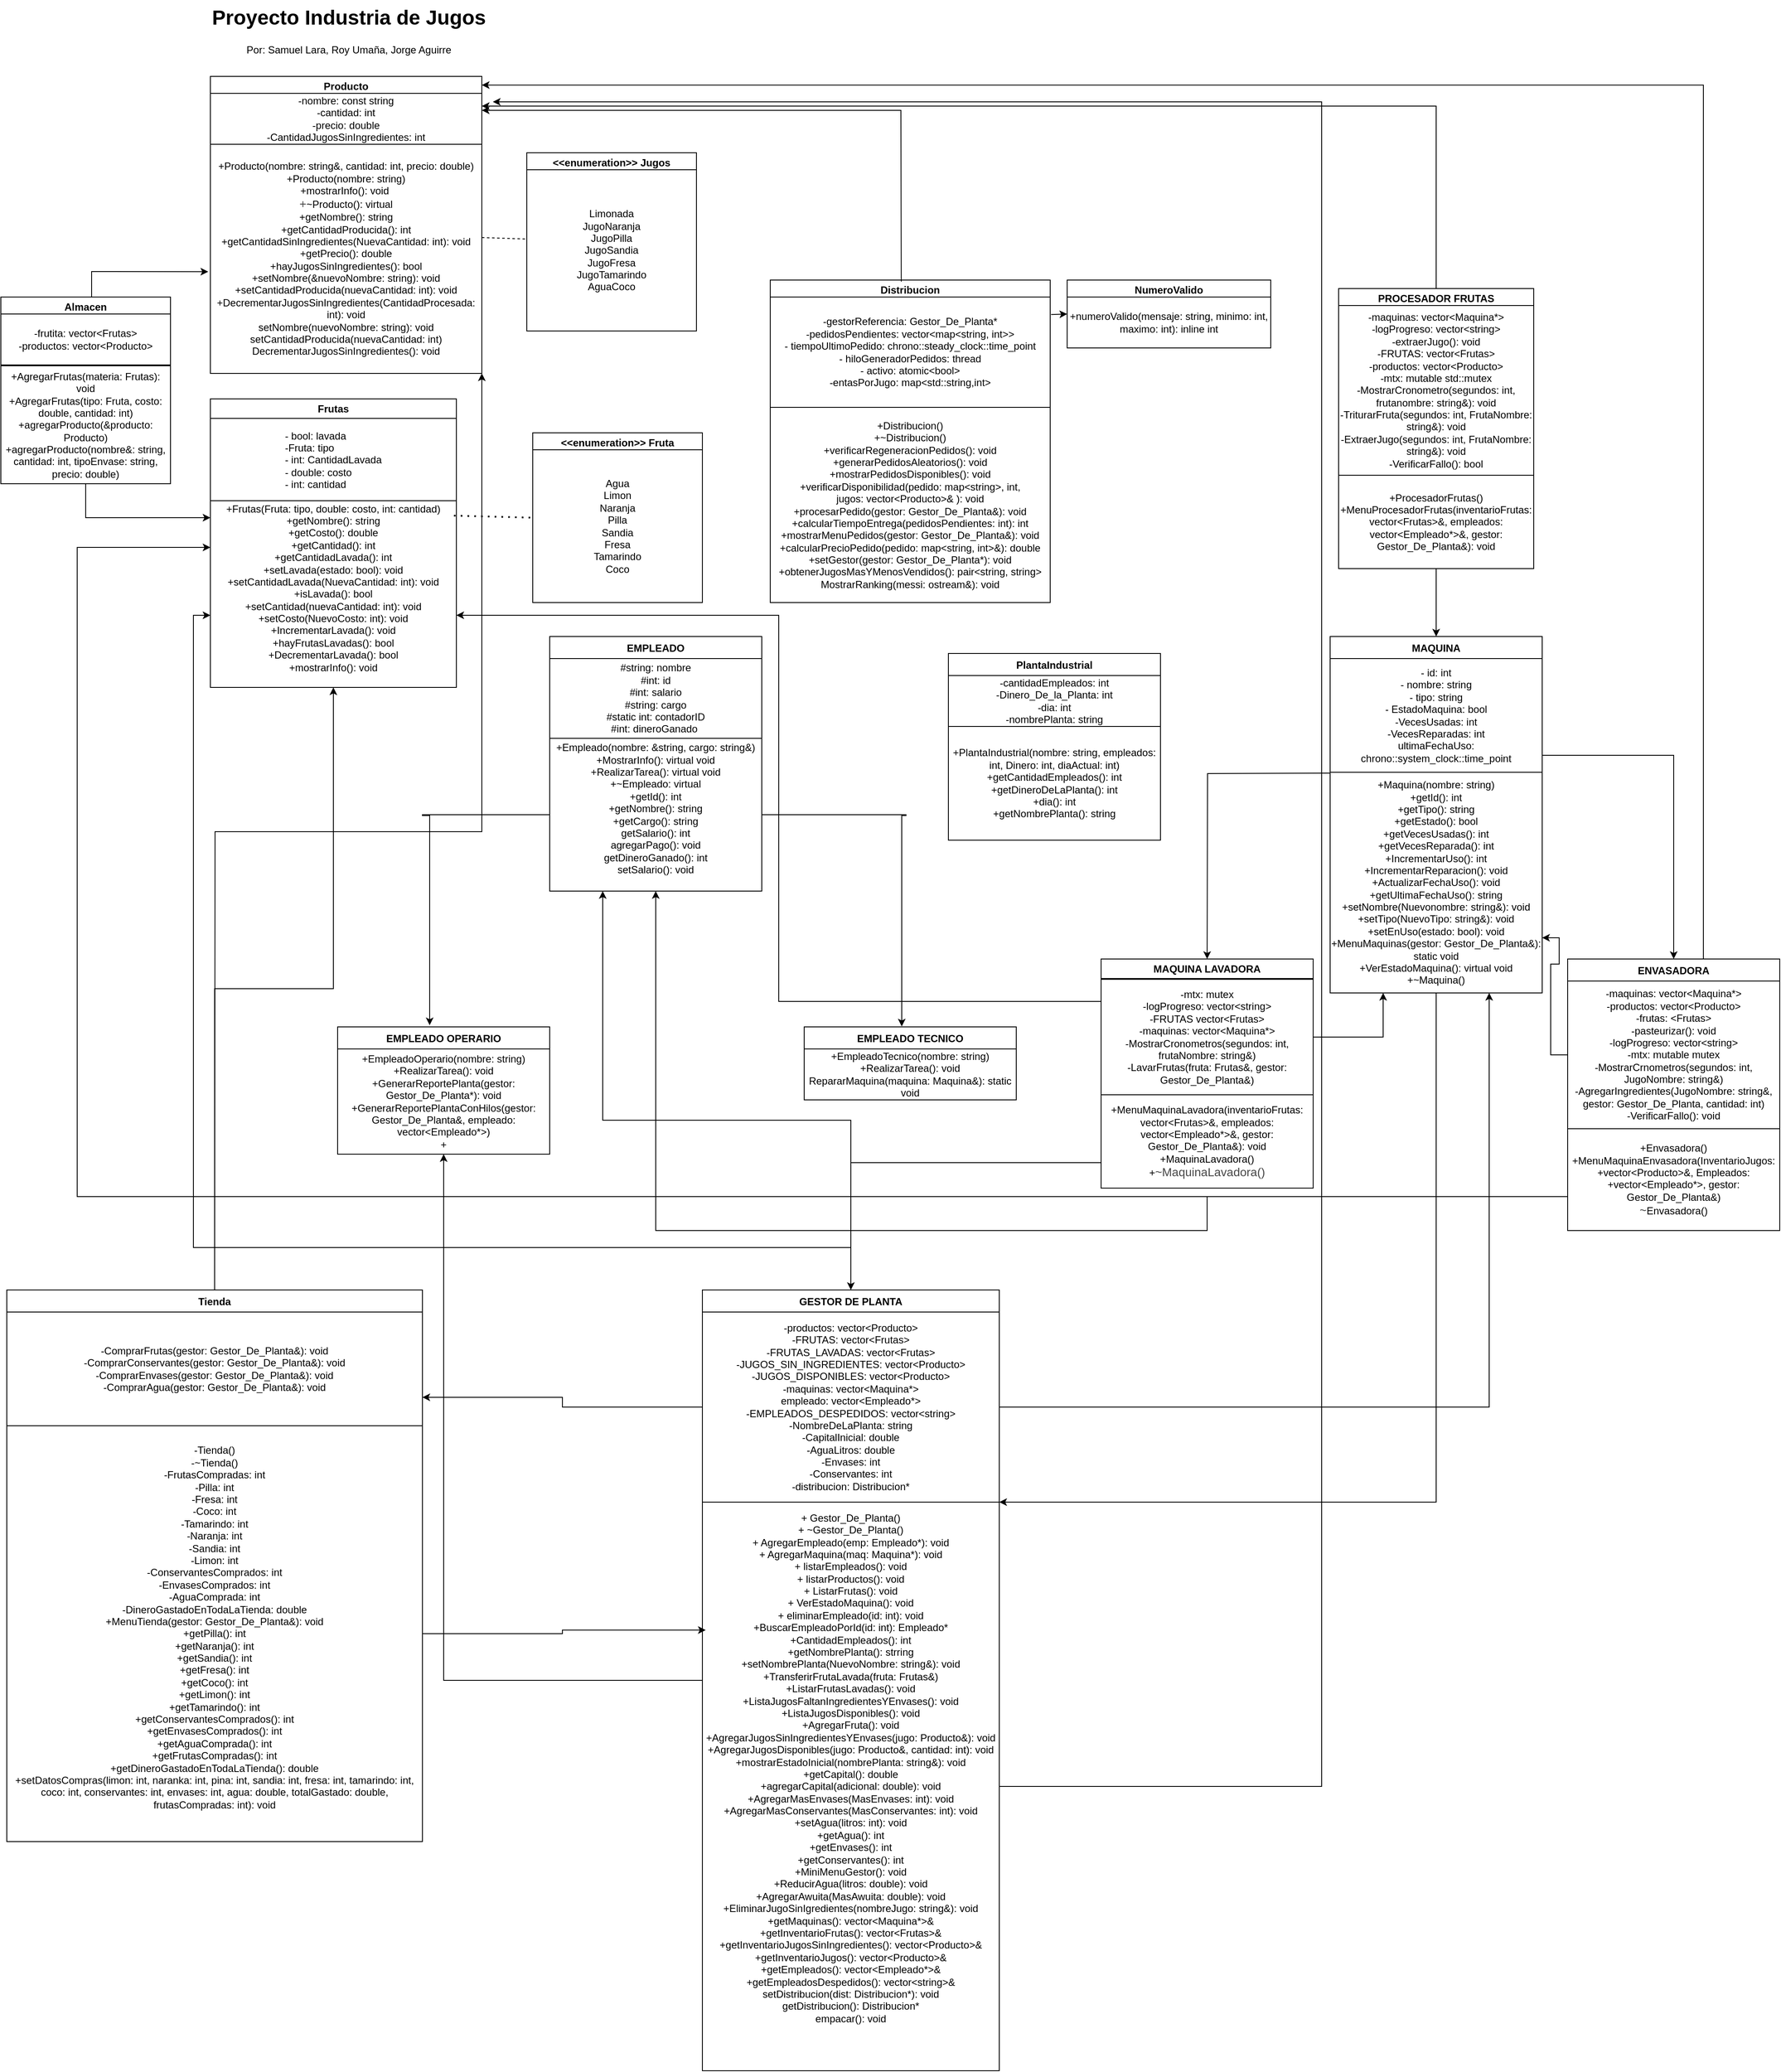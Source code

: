 <mxfile version="26.1.1">
  <diagram id="C5RBs43oDa-KdzZeNtuy" name="Page-1">
    <mxGraphModel dx="2611" dy="2178" grid="1" gridSize="10" guides="1" tooltips="1" connect="1" arrows="1" fold="1" page="1" pageScale="1" pageWidth="827" pageHeight="1169" math="0" shadow="0">
      <root>
        <object label="" Diagrama_UML="nose&#xa;" id="WIyWlLk6GJQsqaUBKTNV-0">
          <mxCell />
        </object>
        <mxCell id="WIyWlLk6GJQsqaUBKTNV-1" parent="WIyWlLk6GJQsqaUBKTNV-0" />
        <mxCell id="LpfqZwLASio-igukIIAp-24" value="EMPLEADO" style="swimlane;fontStyle=1;align=center;verticalAlign=top;childLayout=stackLayout;horizontal=1;startSize=26;horizontalStack=0;resizeParent=1;resizeParentMax=0;resizeLast=0;collapsible=1;marginBottom=0;whiteSpace=wrap;html=1;" parent="WIyWlLk6GJQsqaUBKTNV-1" vertex="1">
          <mxGeometry x="-180" y="-380" width="250" height="300" as="geometry" />
        </mxCell>
        <mxCell id="AoBQxaXGipLf1GcUCErP-21" value="#string: nombre&lt;div&gt;#int: id&lt;/div&gt;&lt;div&gt;#int: salario&lt;/div&gt;&lt;div&gt;#string: cargo&lt;/div&gt;&lt;div&gt;#static int: contadorID&lt;/div&gt;&lt;div&gt;#int: dineroGanado&amp;nbsp;&lt;/div&gt;" style="rounded=0;whiteSpace=wrap;html=1;" parent="LpfqZwLASio-igukIIAp-24" vertex="1">
          <mxGeometry y="26" width="250" height="94" as="geometry" />
        </mxCell>
        <mxCell id="AoBQxaXGipLf1GcUCErP-20" value="+Empleado(nombre: &amp;amp;string, cargo: string&amp;amp;)&lt;div&gt;+MostrarInfo(): virtual void&lt;/div&gt;&lt;div&gt;+RealizarTarea(): virtual void&lt;/div&gt;&lt;div&gt;&lt;span style=&quot;font-family: Arial, sans-serif; text-align: start; background-color: rgb(255, 255, 255);&quot;&gt;+~Empleado: virtual&lt;/span&gt;&lt;/div&gt;&lt;div&gt;&lt;span style=&quot;font-family: Arial, sans-serif; background-color: rgb(255, 255, 255);&quot;&gt;+getId(): int&lt;/span&gt;&lt;/div&gt;&lt;div style=&quot;&quot;&gt;&lt;font face=&quot;Arial, sans-serif&quot;&gt;&lt;span style=&quot;background-color: rgb(255, 255, 255);&quot;&gt;+getNombre(): string&lt;/span&gt;&lt;/font&gt;&lt;/div&gt;&lt;div style=&quot;&quot;&gt;&lt;font face=&quot;Arial, sans-serif&quot;&gt;&lt;span style=&quot;background-color: rgb(255, 255, 255);&quot;&gt;+getCargo(): string&lt;/span&gt;&lt;/font&gt;&lt;/div&gt;&lt;div style=&quot;&quot;&gt;&lt;font face=&quot;Arial, sans-serif&quot;&gt;&lt;span style=&quot;background-color: rgb(255, 255, 255);&quot;&gt;getSalario(): int&lt;/span&gt;&lt;/font&gt;&lt;/div&gt;&lt;div style=&quot;&quot;&gt;&lt;font face=&quot;Arial, sans-serif&quot;&gt;&lt;span style=&quot;background-color: rgb(255, 255, 255);&quot;&gt;agregarPago(): void&lt;/span&gt;&lt;/font&gt;&lt;/div&gt;&lt;div style=&quot;&quot;&gt;&lt;font face=&quot;Arial, sans-serif&quot;&gt;&lt;span style=&quot;background-color: rgb(255, 255, 255);&quot;&gt;getDineroGanado(): int&lt;/span&gt;&lt;/font&gt;&lt;/div&gt;&lt;div style=&quot;&quot;&gt;&lt;font face=&quot;Arial, sans-serif&quot;&gt;&lt;span style=&quot;background-color: rgb(255, 255, 255);&quot;&gt;setSalario(): void&lt;/span&gt;&lt;/font&gt;&lt;/div&gt;&lt;div&gt;&lt;br&gt;&lt;/div&gt;" style="rounded=0;whiteSpace=wrap;html=1;" parent="LpfqZwLASio-igukIIAp-24" vertex="1">
          <mxGeometry y="120" width="250" height="180" as="geometry" />
        </mxCell>
        <mxCell id="ujmZfA8NsvMSjso0Tzv3-35" style="edgeStyle=orthogonalEdgeStyle;rounded=0;orthogonalLoop=1;jettySize=auto;html=1;entryX=1;entryY=0;entryDx=0;entryDy=0;" edge="1" parent="WIyWlLk6GJQsqaUBKTNV-1" source="LpfqZwLASio-igukIIAp-32" target="AoBQxaXGipLf1GcUCErP-33">
          <mxGeometry relative="1" as="geometry">
            <Array as="points">
              <mxPoint x="865" y="640" />
            </Array>
          </mxGeometry>
        </mxCell>
        <mxCell id="LpfqZwLASio-igukIIAp-32" value="MAQUINA" style="swimlane;fontStyle=1;align=center;verticalAlign=top;childLayout=stackLayout;horizontal=1;startSize=26;horizontalStack=0;resizeParent=1;resizeParentMax=0;resizeLast=0;collapsible=1;marginBottom=0;whiteSpace=wrap;html=1;" parent="WIyWlLk6GJQsqaUBKTNV-1" vertex="1">
          <mxGeometry x="740" y="-380" width="250" height="420" as="geometry" />
        </mxCell>
        <mxCell id="ujmZfA8NsvMSjso0Tzv3-10" value="- id: int&lt;div&gt;- nombre: string&lt;/div&gt;&lt;div&gt;- tipo: string&lt;/div&gt;&lt;div&gt;- EstadoMaquina: bool&lt;/div&gt;&lt;div&gt;-VecesUsadas: int&lt;/div&gt;&lt;div&gt;-VecesReparadas: int&lt;/div&gt;&lt;div&gt;ultimaFechaUso: chrono::system_clock::time_point&lt;/div&gt;" style="whiteSpace=wrap;html=1;" vertex="1" parent="LpfqZwLASio-igukIIAp-32">
          <mxGeometry y="26" width="250" height="134" as="geometry" />
        </mxCell>
        <mxCell id="ujmZfA8NsvMSjso0Tzv3-11" value="+Maquina(nombre: string)&lt;div&gt;+getId(): int&lt;/div&gt;&lt;div&gt;+getTipo(): string&lt;/div&gt;&lt;div&gt;+getEstado(): bool&lt;/div&gt;&lt;div&gt;+getVecesUsadas(): int&lt;/div&gt;&lt;div&gt;+getVecesReparada(): int&lt;/div&gt;&lt;div&gt;+IncrementarUso(): int&lt;/div&gt;&lt;div&gt;+IncrementarReparacion(): void&lt;/div&gt;&lt;div&gt;+ActualizarFechaUso(): void&lt;/div&gt;&lt;div&gt;+getUltimaFechaUso(): string&lt;/div&gt;&lt;div&gt;+setNombre(Nuevonombre: string&amp;amp;): void&lt;/div&gt;&lt;div&gt;+setTipo(NuevoTipo: string&amp;amp;): void&lt;/div&gt;&lt;div&gt;+setEnUso(estado: bool): void&lt;/div&gt;&lt;div&gt;+MenuMaquinas(gestor: Gestor_De_Planta&amp;amp;): static void&lt;/div&gt;&lt;div&gt;+VerEstadoMaquina(): virtual void&lt;/div&gt;&lt;div&gt;&lt;font style=&quot;color: rgb(0, 0, 0);&quot;&gt;+&lt;span style=&quot;background-color: rgb(255, 255, 255); font-family: Arial, sans-serif; text-align: start;&quot;&gt;~Maquina()&lt;/span&gt;&lt;/font&gt;&lt;/div&gt;" style="whiteSpace=wrap;html=1;" vertex="1" parent="LpfqZwLASio-igukIIAp-32">
          <mxGeometry y="160" width="250" height="260" as="geometry" />
        </mxCell>
        <mxCell id="ujmZfA8NsvMSjso0Tzv3-47" style="edgeStyle=orthogonalEdgeStyle;rounded=0;orthogonalLoop=1;jettySize=auto;html=1;entryX=0.5;entryY=1;entryDx=0;entryDy=0;" edge="1" parent="WIyWlLk6GJQsqaUBKTNV-1" source="LpfqZwLASio-igukIIAp-53" target="0BWSEZfdRC3tNGKyQA-m-0">
          <mxGeometry relative="1" as="geometry" />
        </mxCell>
        <mxCell id="LpfqZwLASio-igukIIAp-53" value="GESTOR DE PLANTA" style="swimlane;fontStyle=1;align=center;verticalAlign=top;childLayout=stackLayout;horizontal=1;startSize=26;horizontalStack=0;resizeParent=1;resizeParentMax=0;resizeLast=0;collapsible=1;marginBottom=0;whiteSpace=wrap;html=1;" parent="WIyWlLk6GJQsqaUBKTNV-1" vertex="1">
          <mxGeometry y="390" width="350" height="920" as="geometry" />
        </mxCell>
        <mxCell id="AoBQxaXGipLf1GcUCErP-31" value="-productos: vector&amp;lt;Producto&amp;gt;&lt;div&gt;-FRUTAS: vector&amp;lt;Frutas&amp;gt;&lt;/div&gt;&lt;div&gt;-FRUTAS_LAVADAS: vector&amp;lt;Frutas&amp;gt;&lt;/div&gt;&lt;div&gt;-JUGOS_SIN_INGREDIENTES: vector&amp;lt;Producto&amp;gt;&lt;/div&gt;&lt;div&gt;-JUGOS_DISPONIBLES: vector&amp;lt;Producto&amp;gt;&lt;/div&gt;&lt;div&gt;-maquinas: vector&amp;lt;Maquina*&amp;gt;&lt;/div&gt;&lt;div&gt;empleado: vector&amp;lt;Empleado*&amp;gt;&lt;/div&gt;&lt;div&gt;-EMPLEADOS_DESPEDIDOS: vector&amp;lt;string&amp;gt;&lt;/div&gt;&lt;div&gt;-NombreDeLaPlanta: string&lt;/div&gt;&lt;div&gt;-CapitalInicial: double&lt;/div&gt;&lt;div&gt;-AguaLitros: double&lt;/div&gt;&lt;div&gt;-Envases: int&lt;/div&gt;&lt;div&gt;-Conservantes: int&lt;/div&gt;&lt;div&gt;-distribucion: Distribucion*&lt;/div&gt;" style="rounded=0;whiteSpace=wrap;html=1;" parent="LpfqZwLASio-igukIIAp-53" vertex="1">
          <mxGeometry y="26" width="350" height="224" as="geometry" />
        </mxCell>
        <mxCell id="AoBQxaXGipLf1GcUCErP-33" value="+ Gestor_De_Planta()&lt;div&gt;&lt;span style=&quot;font-family: Arial, sans-serif; background-color: rgb(255, 255, 255);&quot;&gt;+ ~Gestor_De_Planta()&lt;/span&gt;&lt;/div&gt;&lt;div style=&quot;&quot;&gt;&lt;font face=&quot;Arial, sans-serif&quot;&gt;&lt;span style=&quot;background-color: rgb(255, 255, 255);&quot;&gt;+ AgregarEmpleado(emp: Empleado*): void&lt;/span&gt;&lt;/font&gt;&lt;/div&gt;&lt;div style=&quot;&quot;&gt;&lt;font face=&quot;Arial, sans-serif&quot;&gt;&lt;span style=&quot;background-color: rgb(255, 255, 255);&quot;&gt;+ AgregarMaquina(maq: Maquina*): void&lt;/span&gt;&lt;/font&gt;&lt;/div&gt;&lt;div style=&quot;&quot;&gt;&lt;font face=&quot;Arial, sans-serif&quot;&gt;&lt;span style=&quot;background-color: rgb(255, 255, 255);&quot;&gt;+ listarEmpleados(): void&lt;/span&gt;&lt;/font&gt;&lt;/div&gt;&lt;div style=&quot;&quot;&gt;&lt;font face=&quot;Arial, sans-serif&quot;&gt;&lt;span style=&quot;background-color: rgb(255, 255, 255);&quot;&gt;+ listarProductos(): void&lt;/span&gt;&lt;/font&gt;&lt;/div&gt;&lt;div style=&quot;&quot;&gt;&lt;font face=&quot;Arial, sans-serif&quot;&gt;&lt;span style=&quot;background-color: rgb(255, 255, 255);&quot;&gt;+ ListarFrutas(): void&lt;/span&gt;&lt;/font&gt;&lt;/div&gt;&lt;div style=&quot;&quot;&gt;&lt;font face=&quot;Arial, sans-serif&quot;&gt;&lt;span style=&quot;background-color: rgb(255, 255, 255);&quot;&gt;+ VerEstadoMaquina(): void&lt;/span&gt;&lt;/font&gt;&lt;/div&gt;&lt;div style=&quot;&quot;&gt;&lt;font face=&quot;Arial, sans-serif&quot;&gt;&lt;span style=&quot;background-color: rgb(255, 255, 255);&quot;&gt;+ eliminarEmpleado(id: int): void&lt;/span&gt;&lt;/font&gt;&lt;/div&gt;&lt;div style=&quot;&quot;&gt;&lt;font face=&quot;Arial, sans-serif&quot;&gt;&lt;span style=&quot;background-color: rgb(255, 255, 255);&quot;&gt;+BuscarEmpleadoPorId(id: int): Empleado*&lt;/span&gt;&lt;/font&gt;&lt;/div&gt;&lt;div style=&quot;&quot;&gt;&lt;font face=&quot;Arial, sans-serif&quot;&gt;&lt;span style=&quot;background-color: rgb(255, 255, 255);&quot;&gt;+CantidadEmpleados(): int&lt;/span&gt;&lt;/font&gt;&lt;/div&gt;&lt;div style=&quot;&quot;&gt;&lt;font face=&quot;Arial, sans-serif&quot;&gt;&lt;span style=&quot;background-color: rgb(255, 255, 255);&quot;&gt;+getNombrePlanta(): strring&lt;/span&gt;&lt;/font&gt;&lt;/div&gt;&lt;div style=&quot;&quot;&gt;&lt;font face=&quot;Arial, sans-serif&quot;&gt;&lt;span style=&quot;background-color: rgb(255, 255, 255);&quot;&gt;+setNombrePlanta(NuevoNombre: string&amp;amp;): void&lt;/span&gt;&lt;/font&gt;&lt;/div&gt;&lt;div style=&quot;&quot;&gt;&lt;font face=&quot;Arial, sans-serif&quot;&gt;&lt;span style=&quot;background-color: rgb(255, 255, 255);&quot;&gt;+TransferirFrutaLavada(fruta: Frutas&amp;amp;)&lt;/span&gt;&lt;/font&gt;&lt;/div&gt;&lt;div style=&quot;&quot;&gt;&lt;font face=&quot;Arial, sans-serif&quot;&gt;&lt;span style=&quot;background-color: rgb(255, 255, 255);&quot;&gt;+ListarFrutasLavadas(): void&lt;/span&gt;&lt;/font&gt;&lt;/div&gt;&lt;div style=&quot;&quot;&gt;&lt;font face=&quot;Arial, sans-serif&quot;&gt;&lt;span style=&quot;background-color: rgb(255, 255, 255);&quot;&gt;+ListaJugosFaltanIngredientesYEnvases(): void&lt;/span&gt;&lt;/font&gt;&lt;/div&gt;&lt;div style=&quot;&quot;&gt;&lt;font face=&quot;Arial, sans-serif&quot;&gt;&lt;span style=&quot;background-color: rgb(255, 255, 255);&quot;&gt;+ListaJugosDisponibles(): void&lt;/span&gt;&lt;/font&gt;&lt;/div&gt;&lt;div style=&quot;&quot;&gt;&lt;font face=&quot;Arial, sans-serif&quot;&gt;&lt;span style=&quot;background-color: rgb(255, 255, 255);&quot;&gt;+AgregarFruta(): void&lt;/span&gt;&lt;/font&gt;&lt;/div&gt;&lt;div style=&quot;&quot;&gt;&lt;font face=&quot;Arial, sans-serif&quot;&gt;&lt;span style=&quot;background-color: rgb(255, 255, 255);&quot;&gt;+AgregarJugosSinIngredientesYEnvases(jugo: Producto&amp;amp;): void&lt;/span&gt;&lt;/font&gt;&lt;/div&gt;&lt;div style=&quot;&quot;&gt;&lt;font face=&quot;Arial, sans-serif&quot;&gt;&lt;span style=&quot;background-color: rgb(255, 255, 255);&quot;&gt;+AgregarJugosDisponibles(jugo: Producto&amp;amp;, cantidad: int): void&lt;/span&gt;&lt;/font&gt;&lt;/div&gt;&lt;div style=&quot;&quot;&gt;&lt;font face=&quot;Arial, sans-serif&quot;&gt;&lt;span style=&quot;background-color: rgb(255, 255, 255);&quot;&gt;+mostrarEstadoInicial(nombrePlanta: string&amp;amp;): void&lt;/span&gt;&lt;/font&gt;&lt;/div&gt;&lt;div style=&quot;&quot;&gt;&lt;font face=&quot;Arial, sans-serif&quot;&gt;&lt;span style=&quot;background-color: rgb(255, 255, 255);&quot;&gt;+getCapital(): double&lt;/span&gt;&lt;/font&gt;&lt;/div&gt;&lt;div style=&quot;&quot;&gt;&lt;font face=&quot;Arial, sans-serif&quot;&gt;&lt;span style=&quot;background-color: rgb(255, 255, 255);&quot;&gt;+agregarCapital(adicional: double): void&lt;/span&gt;&lt;/font&gt;&lt;/div&gt;&lt;div style=&quot;&quot;&gt;&lt;font face=&quot;Arial, sans-serif&quot;&gt;&lt;span style=&quot;background-color: rgb(255, 255, 255);&quot;&gt;+AgregarMasEnvases(MasEnvases: int): void&lt;/span&gt;&lt;/font&gt;&lt;/div&gt;&lt;div style=&quot;&quot;&gt;&lt;font face=&quot;Arial, sans-serif&quot;&gt;&lt;span style=&quot;background-color: rgb(255, 255, 255);&quot;&gt;+AgregarMasConservantes(MasConservantes: int): void&lt;/span&gt;&lt;/font&gt;&lt;/div&gt;&lt;div style=&quot;&quot;&gt;&lt;font face=&quot;Arial, sans-serif&quot;&gt;&lt;span style=&quot;background-color: rgb(255, 255, 255);&quot;&gt;+setAgua(litros: int): void&lt;/span&gt;&lt;/font&gt;&lt;/div&gt;&lt;div style=&quot;&quot;&gt;&lt;font face=&quot;Arial, sans-serif&quot;&gt;&lt;span style=&quot;background-color: rgb(255, 255, 255);&quot;&gt;+getAgua(): int&lt;/span&gt;&lt;/font&gt;&lt;/div&gt;&lt;div style=&quot;&quot;&gt;&lt;font face=&quot;Arial, sans-serif&quot;&gt;&lt;span style=&quot;background-color: rgb(255, 255, 255);&quot;&gt;+getEnvases(): int&lt;/span&gt;&lt;/font&gt;&lt;/div&gt;&lt;div style=&quot;&quot;&gt;&lt;font face=&quot;Arial, sans-serif&quot;&gt;&lt;span style=&quot;background-color: rgb(255, 255, 255);&quot;&gt;+getConservantes(): int&lt;/span&gt;&lt;/font&gt;&lt;/div&gt;&lt;div style=&quot;&quot;&gt;&lt;font face=&quot;Arial, sans-serif&quot;&gt;&lt;span style=&quot;background-color: rgb(255, 255, 255);&quot;&gt;+MiniMenuGestor(): void&lt;/span&gt;&lt;/font&gt;&lt;/div&gt;&lt;div style=&quot;&quot;&gt;&lt;font face=&quot;Arial, sans-serif&quot;&gt;&lt;span style=&quot;background-color: rgb(255, 255, 255);&quot;&gt;+ReducirAgua(litros: double): void&lt;/span&gt;&lt;/font&gt;&lt;/div&gt;&lt;div style=&quot;&quot;&gt;&lt;font face=&quot;Arial, sans-serif&quot;&gt;&lt;span style=&quot;background-color: rgb(255, 255, 255);&quot;&gt;+AgregarAwuita(MasAwuita: double): void&lt;/span&gt;&lt;/font&gt;&lt;/div&gt;&lt;div style=&quot;&quot;&gt;&lt;font face=&quot;Arial, sans-serif&quot;&gt;&lt;span style=&quot;background-color: rgb(255, 255, 255);&quot;&gt;+EliminarJugoSinIgredientes(nombreJugo: string&amp;amp;): void&lt;/span&gt;&lt;/font&gt;&lt;/div&gt;&lt;div style=&quot;&quot;&gt;&lt;font face=&quot;Arial, sans-serif&quot;&gt;&lt;span style=&quot;background-color: rgb(255, 255, 255);&quot;&gt;+getMaquinas(): vector&amp;lt;Maquina*&amp;gt;&amp;amp;&lt;/span&gt;&lt;/font&gt;&lt;/div&gt;&lt;div style=&quot;&quot;&gt;&lt;font face=&quot;Arial, sans-serif&quot;&gt;&lt;span style=&quot;background-color: rgb(255, 255, 255);&quot;&gt;+getInventarioFrutas(): vector&amp;lt;Frutas&amp;gt;&amp;amp;&lt;/span&gt;&lt;/font&gt;&lt;/div&gt;&lt;div style=&quot;&quot;&gt;&lt;font face=&quot;Arial, sans-serif&quot;&gt;&lt;span style=&quot;background-color: rgb(255, 255, 255);&quot;&gt;+getInventarioJugosSinIngredientes(): vector&amp;lt;Producto&amp;gt;&amp;amp;&lt;/span&gt;&lt;/font&gt;&lt;/div&gt;&lt;div style=&quot;&quot;&gt;&lt;font face=&quot;Arial, sans-serif&quot;&gt;&lt;span style=&quot;background-color: rgb(255, 255, 255);&quot;&gt;+getInventarioJugos(): vector&amp;lt;Producto&amp;gt;&amp;amp;&lt;/span&gt;&lt;/font&gt;&lt;/div&gt;&lt;div style=&quot;&quot;&gt;&lt;font face=&quot;Arial, sans-serif&quot;&gt;&lt;span style=&quot;background-color: rgb(255, 255, 255);&quot;&gt;+getEmpleados(): vector&amp;lt;Empleado*&amp;gt;&amp;amp;&lt;/span&gt;&lt;/font&gt;&lt;/div&gt;&lt;div style=&quot;&quot;&gt;&lt;font face=&quot;Arial, sans-serif&quot;&gt;&lt;span style=&quot;background-color: rgb(255, 255, 255);&quot;&gt;+getEmpleadosDespedidos(): vector&amp;lt;string&amp;gt;&amp;amp;&lt;/span&gt;&lt;/font&gt;&lt;/div&gt;&lt;div style=&quot;&quot;&gt;&lt;font face=&quot;Arial, sans-serif&quot;&gt;&lt;span style=&quot;background-color: rgb(255, 255, 255);&quot;&gt;setDistribucion(dist: Distribucion*): void&lt;/span&gt;&lt;/font&gt;&lt;/div&gt;&lt;div style=&quot;&quot;&gt;&lt;font face=&quot;Arial, sans-serif&quot;&gt;&lt;span style=&quot;background-color: rgb(255, 255, 255);&quot;&gt;getDistribucion(): Distribucion*&lt;/span&gt;&lt;/font&gt;&lt;/div&gt;&lt;div style=&quot;&quot;&gt;&lt;font face=&quot;Arial, sans-serif&quot;&gt;&lt;span style=&quot;background-color: rgb(255, 255, 255);&quot;&gt;empacar(): void&lt;/span&gt;&lt;/font&gt;&lt;/div&gt;&lt;div style=&quot;&quot;&gt;&lt;font face=&quot;Arial, sans-serif&quot;&gt;&lt;span style=&quot;background-color: rgb(255, 255, 255);&quot;&gt;&lt;br&gt;&lt;/span&gt;&lt;/font&gt;&lt;/div&gt;&lt;div style=&quot;&quot;&gt;&lt;font face=&quot;Arial, sans-serif&quot;&gt;&lt;span style=&quot;background-color: rgb(255, 255, 255);&quot;&gt;&lt;br&gt;&lt;/span&gt;&lt;/font&gt;&lt;/div&gt;&lt;div style=&quot;&quot;&gt;&lt;font face=&quot;Arial, sans-serif&quot;&gt;&lt;span style=&quot;background-color: rgb(255, 255, 255);&quot;&gt;&lt;br&gt;&lt;/span&gt;&lt;/font&gt;&lt;/div&gt;" style="rounded=0;whiteSpace=wrap;html=1;" parent="LpfqZwLASio-igukIIAp-53" vertex="1">
          <mxGeometry y="250" width="350" height="670" as="geometry" />
        </mxCell>
        <mxCell id="0BWSEZfdRC3tNGKyQA-m-0" value="EMPLEADO OPERARIO" style="swimlane;fontStyle=1;align=center;verticalAlign=top;childLayout=stackLayout;horizontal=1;startSize=26;horizontalStack=0;resizeParent=1;resizeParentMax=0;resizeLast=0;collapsible=1;marginBottom=0;whiteSpace=wrap;html=1;" parent="WIyWlLk6GJQsqaUBKTNV-1" vertex="1">
          <mxGeometry x="-430" y="80" width="250" height="150" as="geometry" />
        </mxCell>
        <mxCell id="AoBQxaXGipLf1GcUCErP-27" value="+EmpleadoOperario(nombre: string)&lt;div&gt;+RealizarTarea(): void&lt;/div&gt;&lt;div&gt;+GenerarReportePlanta(gestor: Gestor_De_Planta*): void&lt;/div&gt;&lt;div&gt;+GenerarReportePlantaConHilos(gestor: Gestor_De_Planta&amp;amp;, empleado: vector&amp;lt;Empleado*&amp;gt;)&lt;/div&gt;&lt;div&gt;+&lt;/div&gt;" style="rounded=0;whiteSpace=wrap;html=1;" parent="0BWSEZfdRC3tNGKyQA-m-0" vertex="1">
          <mxGeometry y="26" width="250" height="124" as="geometry" />
        </mxCell>
        <mxCell id="0BWSEZfdRC3tNGKyQA-m-18" value="EMPLEADO TECNICO" style="swimlane;fontStyle=1;align=center;verticalAlign=top;childLayout=stackLayout;horizontal=1;startSize=26;horizontalStack=0;resizeParent=1;resizeParentMax=0;resizeLast=0;collapsible=1;marginBottom=0;whiteSpace=wrap;html=1;" parent="WIyWlLk6GJQsqaUBKTNV-1" vertex="1">
          <mxGeometry x="120" y="80" width="250" height="86" as="geometry" />
        </mxCell>
        <mxCell id="AoBQxaXGipLf1GcUCErP-30" value="+EmpleadoTecnico(nombre: string)&lt;div&gt;+RealizarTarea(): void&lt;/div&gt;&lt;div&gt;RepararMaquina(maquina: Maquina&amp;amp;): static void&lt;/div&gt;" style="rounded=0;whiteSpace=wrap;html=1;" parent="0BWSEZfdRC3tNGKyQA-m-18" vertex="1">
          <mxGeometry y="26" width="250" height="60" as="geometry" />
        </mxCell>
        <mxCell id="USUbmALuziSo67hoUasE-0" value="PlantaIndustrial" style="swimlane;fontStyle=1;align=center;verticalAlign=top;childLayout=stackLayout;horizontal=1;startSize=26;horizontalStack=0;resizeParent=1;resizeParentMax=0;resizeLast=0;collapsible=1;marginBottom=0;whiteSpace=wrap;html=1;" parent="WIyWlLk6GJQsqaUBKTNV-1" vertex="1">
          <mxGeometry x="290" y="-360" width="250" height="220" as="geometry" />
        </mxCell>
        <mxCell id="ujmZfA8NsvMSjso0Tzv3-13" value="-cantidadEmpleados: int&lt;div&gt;-Dinero_De_la_Planta: int&lt;/div&gt;&lt;div&gt;-dia: int&lt;/div&gt;&lt;div&gt;-nombrePlanta: string&lt;/div&gt;" style="rounded=0;whiteSpace=wrap;html=1;" vertex="1" parent="USUbmALuziSo67hoUasE-0">
          <mxGeometry y="26" width="250" height="60" as="geometry" />
        </mxCell>
        <mxCell id="ujmZfA8NsvMSjso0Tzv3-14" value="+PlantaIndustrial(nombre: string, empleados: int, Dinero: int, diaActual: int)&lt;div&gt;+getCantidadEmpleados(): int&lt;/div&gt;&lt;div&gt;+getDineroDeLaPlanta(): int&lt;/div&gt;&lt;div&gt;+dia(): int&lt;/div&gt;&lt;div&gt;+getNombrePlanta(): string&lt;/div&gt;" style="rounded=0;whiteSpace=wrap;html=1;" vertex="1" parent="USUbmALuziSo67hoUasE-0">
          <mxGeometry y="86" width="250" height="134" as="geometry" />
        </mxCell>
        <mxCell id="USUbmALuziSo67hoUasE-12" value="ENVASADORA" style="swimlane;fontStyle=1;align=center;verticalAlign=top;childLayout=stackLayout;horizontal=1;startSize=26;horizontalStack=0;resizeParent=1;resizeParentMax=0;resizeLast=0;collapsible=1;marginBottom=0;whiteSpace=wrap;html=1;" parent="WIyWlLk6GJQsqaUBKTNV-1" vertex="1">
          <mxGeometry x="1020" width="250" height="320" as="geometry" />
        </mxCell>
        <mxCell id="AoBQxaXGipLf1GcUCErP-32" value="-maquinas: vector&amp;lt;Maquina*&amp;gt;&lt;div&gt;-productos: vector&amp;lt;Producto&amp;gt;&lt;/div&gt;&lt;div&gt;-frutas: &amp;lt;Frutas&amp;gt;&lt;/div&gt;&lt;div&gt;-pasteurizar(): void&lt;/div&gt;&lt;div&gt;-logProgreso: vector&amp;lt;string&amp;gt;&lt;/div&gt;&lt;div&gt;-mtx: mutable mutex&lt;/div&gt;&lt;div&gt;-MostrarCrnometros(segundos: int, JugoNombre: string&amp;amp;)&lt;/div&gt;&lt;div&gt;-AgregarIngredientes(JugoNombre: string&amp;amp;, gestor: Gestor_De_Planta, cantidad: int)&lt;/div&gt;&lt;div&gt;-VerificarFallo(): void&lt;/div&gt;" style="rounded=0;whiteSpace=wrap;html=1;" parent="USUbmALuziSo67hoUasE-12" vertex="1">
          <mxGeometry y="26" width="250" height="174" as="geometry" />
        </mxCell>
        <mxCell id="ujmZfA8NsvMSjso0Tzv3-0" value="+Envasadora()&lt;div&gt;+MenuMaquinaEnvasadora(InventarioJugos: +vector&amp;lt;Producto&amp;gt;&amp;amp;, Empleados: +vector&amp;lt;Empleado*&amp;gt;, gestor: Gestor_De_Planta&amp;amp;)&lt;/div&gt;&lt;div&gt;&lt;span style=&quot;background-color: rgb(255, 255, 255); color: rgb(71, 71, 71); font-family: Arial, sans-serif; font-size: 14px; text-align: start;&quot;&gt;~&lt;/span&gt;Envasadora()&lt;/div&gt;" style="rounded=0;whiteSpace=wrap;html=1;" vertex="1" parent="USUbmALuziSo67hoUasE-12">
          <mxGeometry y="200" width="250" height="120" as="geometry" />
        </mxCell>
        <mxCell id="QLOzXv8Pxbg9uoZXPuK3-1" value="&lt;h1 style=&quot;margin-top: 0px;&quot;&gt;Proyecto Industria de Jugos&lt;/h1&gt;&lt;p style=&quot;text-align: center;&quot;&gt;Por: Samuel Lara, Roy Umaña, Jorge Aguirre&lt;/p&gt;" style="text;html=1;whiteSpace=wrap;overflow=hidden;rounded=0;" parent="WIyWlLk6GJQsqaUBKTNV-1" vertex="1">
          <mxGeometry x="-580" y="-1130" width="333" height="120" as="geometry" />
        </mxCell>
        <mxCell id="QLOzXv8Pxbg9uoZXPuK3-2" value="Producto" style="swimlane;whiteSpace=wrap;html=1;" parent="WIyWlLk6GJQsqaUBKTNV-1" vertex="1">
          <mxGeometry x="-580" y="-1040" width="320" height="350" as="geometry" />
        </mxCell>
        <mxCell id="QLOzXv8Pxbg9uoZXPuK3-0" value="-nombre: const string&lt;div&gt;-cantidad: int&lt;/div&gt;&lt;div&gt;-precio: double&lt;/div&gt;&lt;div&gt;-CantidadJugosSinIngredientes: int&lt;/div&gt;" style="rounded=0;whiteSpace=wrap;html=1;" parent="QLOzXv8Pxbg9uoZXPuK3-2" vertex="1">
          <mxGeometry y="20" width="320" height="60" as="geometry" />
        </mxCell>
        <mxCell id="QLOzXv8Pxbg9uoZXPuK3-3" value="+Producto(nombre: string&amp;amp;, cantidad: int, precio: double)&lt;div&gt;+Producto(nombre: string)&lt;br&gt;&lt;div&gt;+mostrarInfo(): void&amp;nbsp;&lt;/div&gt;&lt;/div&gt;&lt;div&gt;&lt;span style=&quot;color: rgb(71, 71, 71); font-family: Arial, sans-serif; font-size: 14px; text-align: start; background-color: rgb(255, 255, 255);&quot;&gt;+&lt;/span&gt;&lt;font style=&quot;font-size: 12px; color: rgb(0, 0, 0);&quot;&gt;&lt;span style=&quot;font-family: Arial, sans-serif; text-align: start; background-color: rgb(255, 255, 255);&quot;&gt;&lt;font style=&quot;&quot;&gt;~Producto():&lt;/font&gt;&lt;/span&gt;&lt;span style=&quot;font-family: Arial, sans-serif; text-align: start; background-color: rgb(255, 255, 255);&quot;&gt;&amp;nbsp;virtual&lt;/span&gt;&lt;/font&gt;&lt;/div&gt;&lt;div&gt;+getNombre(): string&lt;/div&gt;&lt;div&gt;+getCantidadProducida(): int&lt;/div&gt;&lt;div&gt;+getCantidadSinIngredientes(NuevaCantidad: int): void&lt;/div&gt;&lt;div&gt;+getPrecio(): double&lt;/div&gt;&lt;div&gt;+hayJugosSinIngredientes(): bool&lt;/div&gt;&lt;div&gt;+setNombre(&amp;amp;nuevoNombre: string): void&lt;/div&gt;&lt;div&gt;+setCantidadProducida(nuevaCantidad: int): void&lt;/div&gt;&lt;div&gt;+DecrementarJugosSinIngredientes(CantidadProcesada: int): void&lt;/div&gt;&lt;div&gt;setNombre(nuevoNombre: string): void&lt;/div&gt;&lt;div&gt;setCantidadProducida(nuevaCantidad: int)&lt;/div&gt;&lt;div&gt;DecrementarJugosSinIngredientes(): void&lt;/div&gt;" style="rounded=0;whiteSpace=wrap;html=1;" parent="QLOzXv8Pxbg9uoZXPuK3-2" vertex="1">
          <mxGeometry y="80" width="320" height="270" as="geometry" />
        </mxCell>
        <mxCell id="QLOzXv8Pxbg9uoZXPuK3-5" value="Almacen" style="swimlane;whiteSpace=wrap;html=1;" parent="WIyWlLk6GJQsqaUBKTNV-1" vertex="1">
          <mxGeometry x="-827" y="-780" width="200" height="220" as="geometry" />
        </mxCell>
        <mxCell id="QLOzXv8Pxbg9uoZXPuK3-6" value="-frutita: vector&amp;lt;Frutas&amp;gt;&lt;div&gt;-productos: vector&amp;lt;Producto&amp;gt;&lt;/div&gt;" style="rounded=0;whiteSpace=wrap;html=1;" parent="QLOzXv8Pxbg9uoZXPuK3-5" vertex="1">
          <mxGeometry y="20" width="200" height="60" as="geometry" />
        </mxCell>
        <mxCell id="QLOzXv8Pxbg9uoZXPuK3-7" value="+AgregarFrutas(materia: Frutas): void&lt;div&gt;+AgregarFrutas(tipo: Fruta, costo: double, cantidad: int)&lt;/div&gt;&lt;div&gt;+agregarProducto(&amp;amp;producto: Producto)&lt;/div&gt;&lt;div&gt;+agregarProducto(nombre&amp;amp;: string, cantidad: int, tipoEnvase: string, precio: double)&lt;/div&gt;" style="rounded=0;whiteSpace=wrap;html=1;" parent="QLOzXv8Pxbg9uoZXPuK3-5" vertex="1">
          <mxGeometry y="81" width="200" height="139" as="geometry" />
        </mxCell>
        <mxCell id="QLOzXv8Pxbg9uoZXPuK3-8" value="" style="endArrow=none;dashed=1;html=1;rounded=0;exitX=1;exitY=0.407;exitDx=0;exitDy=0;exitPerimeter=0;" parent="WIyWlLk6GJQsqaUBKTNV-1" source="QLOzXv8Pxbg9uoZXPuK3-3" target="QLOzXv8Pxbg9uoZXPuK3-9" edge="1">
          <mxGeometry width="50" height="50" relative="1" as="geometry">
            <mxPoint x="-210" y="-780" as="sourcePoint" />
            <mxPoint x="-120" y="-850" as="targetPoint" />
          </mxGeometry>
        </mxCell>
        <mxCell id="QLOzXv8Pxbg9uoZXPuK3-9" value="&amp;lt;&amp;lt;enumeration&amp;gt;&amp;gt;&amp;nbsp;&lt;span style=&quot;background-color: transparent; color: light-dark(rgb(0, 0, 0), rgb(255, 255, 255));&quot;&gt;Jugos&lt;/span&gt;" style="swimlane;whiteSpace=wrap;html=1;startSize=23;" parent="WIyWlLk6GJQsqaUBKTNV-1" vertex="1">
          <mxGeometry x="-207" y="-950" width="200" height="210" as="geometry" />
        </mxCell>
        <mxCell id="QLOzXv8Pxbg9uoZXPuK3-10" value="Limonada&lt;div&gt;JugoNaranja&lt;/div&gt;&lt;div&gt;JugoPilla&lt;/div&gt;&lt;div&gt;JugoSandia&lt;/div&gt;&lt;div&gt;JugoFresa&lt;/div&gt;&lt;div&gt;JugoTamarindo&lt;/div&gt;&lt;div&gt;AguaCoco&lt;/div&gt;" style="rounded=0;whiteSpace=wrap;html=1;" parent="QLOzXv8Pxbg9uoZXPuK3-9" vertex="1">
          <mxGeometry y="20" width="200" height="190" as="geometry" />
        </mxCell>
        <mxCell id="QLOzXv8Pxbg9uoZXPuK3-11" style="edgeStyle=orthogonalEdgeStyle;rounded=0;orthogonalLoop=1;jettySize=auto;html=1;exitX=0.5;exitY=1;exitDx=0;exitDy=0;entryX=0.5;entryY=1;entryDx=0;entryDy=0;" parent="QLOzXv8Pxbg9uoZXPuK3-9" source="QLOzXv8Pxbg9uoZXPuK3-10" target="QLOzXv8Pxbg9uoZXPuK3-9" edge="1">
          <mxGeometry relative="1" as="geometry" />
        </mxCell>
        <mxCell id="QLOzXv8Pxbg9uoZXPuK3-12" value="Frutas" style="swimlane;whiteSpace=wrap;html=1;" parent="WIyWlLk6GJQsqaUBKTNV-1" vertex="1">
          <mxGeometry x="-580" y="-660" width="290" height="340" as="geometry" />
        </mxCell>
        <mxCell id="QLOzXv8Pxbg9uoZXPuK3-13" value="&lt;div style=&quot;text-align: left;&quot;&gt;&lt;span style=&quot;background-color: transparent; color: light-dark(rgb(0, 0, 0), rgb(255, 255, 255));&quot;&gt;- bool: lavada&lt;/span&gt;&lt;/div&gt;&lt;div style=&quot;text-align: left;&quot;&gt;&lt;span style=&quot;background-color: transparent; color: light-dark(rgb(0, 0, 0), rgb(255, 255, 255));&quot;&gt;-Fruta: tipo&lt;/span&gt;&lt;/div&gt;&lt;div style=&quot;text-align: left;&quot;&gt;- int: CantidadLavada&lt;/div&gt;&lt;div style=&quot;text-align: left;&quot;&gt;- double: costo&lt;/div&gt;&lt;div style=&quot;text-align: left;&quot;&gt;- int: cantidad&lt;/div&gt;" style="rounded=0;whiteSpace=wrap;html=1;" parent="QLOzXv8Pxbg9uoZXPuK3-12" vertex="1">
          <mxGeometry y="23" width="290" height="97" as="geometry" />
        </mxCell>
        <mxCell id="QLOzXv8Pxbg9uoZXPuK3-14" value="+Frutas(Fruta: tipo, double: costo, int: cantidad)&lt;div&gt;+getNombre(): string&lt;/div&gt;&lt;div&gt;+getCosto(): double&lt;/div&gt;&lt;div&gt;+getCantidad(): int&lt;/div&gt;&lt;div&gt;+getCantidadLavada(): int&lt;/div&gt;&lt;div&gt;+setLavada(estado: bool): void&lt;/div&gt;&lt;div&gt;+setCantidadLavada(NuevaCantidad: int): void&lt;/div&gt;&lt;div&gt;+isLavada(): bool&lt;/div&gt;&lt;div&gt;+setCantidad(nuevaCantidad: int): void&lt;/div&gt;&lt;div&gt;+setCosto(NuevoCosto: int): void&lt;/div&gt;&lt;div&gt;+IncrementarLavada(): void&lt;/div&gt;&lt;div&gt;+hayFrutasLavadas(): bool&lt;/div&gt;&lt;div&gt;+DecrementarLavada(): bool&lt;/div&gt;&lt;div&gt;+mostrarInfo(): void&lt;/div&gt;&lt;div&gt;&lt;br&gt;&lt;/div&gt;" style="rounded=0;whiteSpace=wrap;html=1;" parent="QLOzXv8Pxbg9uoZXPuK3-12" vertex="1">
          <mxGeometry y="120" width="290" height="220" as="geometry" />
        </mxCell>
        <mxCell id="AoBQxaXGipLf1GcUCErP-0" value="" style="endArrow=none;dashed=1;html=1;dashPattern=1 3;strokeWidth=2;rounded=0;entryX=0;entryY=0.5;entryDx=0;entryDy=0;exitX=0.99;exitY=0.08;exitDx=0;exitDy=0;exitPerimeter=0;" parent="WIyWlLk6GJQsqaUBKTNV-1" source="QLOzXv8Pxbg9uoZXPuK3-14" target="AoBQxaXGipLf1GcUCErP-1" edge="1">
          <mxGeometry width="50" height="50" relative="1" as="geometry">
            <mxPoint x="-280" y="-520" as="sourcePoint" />
            <mxPoint x="-210" y="-502" as="targetPoint" />
          </mxGeometry>
        </mxCell>
        <mxCell id="AoBQxaXGipLf1GcUCErP-1" value="&amp;lt;&amp;lt;enumeration&amp;gt;&amp;gt; Fruta" style="swimlane;whiteSpace=wrap;html=1;" parent="WIyWlLk6GJQsqaUBKTNV-1" vertex="1">
          <mxGeometry x="-200" y="-620" width="200" height="200" as="geometry" />
        </mxCell>
        <mxCell id="AoBQxaXGipLf1GcUCErP-2" value="Agua&lt;div&gt;Limon&lt;/div&gt;&lt;div&gt;Naranja&lt;/div&gt;&lt;div&gt;Pilla&lt;/div&gt;&lt;div&gt;Sandia&lt;/div&gt;&lt;div&gt;Fresa&lt;/div&gt;&lt;div&gt;Tamarindo&lt;/div&gt;&lt;div&gt;Coco&lt;/div&gt;" style="rounded=0;whiteSpace=wrap;html=1;" parent="AoBQxaXGipLf1GcUCErP-1" vertex="1">
          <mxGeometry y="20" width="200" height="180" as="geometry" />
        </mxCell>
        <mxCell id="AoBQxaXGipLf1GcUCErP-5" value="" style="endArrow=classic;html=1;rounded=0;exitX=0.535;exitY=0;exitDx=0;exitDy=0;exitPerimeter=0;entryX=-0.008;entryY=0.556;entryDx=0;entryDy=0;entryPerimeter=0;" parent="WIyWlLk6GJQsqaUBKTNV-1" source="QLOzXv8Pxbg9uoZXPuK3-5" target="QLOzXv8Pxbg9uoZXPuK3-3" edge="1">
          <mxGeometry width="50" height="50" relative="1" as="geometry">
            <mxPoint x="-160" y="-590" as="sourcePoint" />
            <mxPoint x="-670" y="-830" as="targetPoint" />
            <Array as="points">
              <mxPoint x="-720" y="-810" />
            </Array>
          </mxGeometry>
        </mxCell>
        <mxCell id="AoBQxaXGipLf1GcUCErP-7" value="" style="endArrow=classic;html=1;rounded=0;exitX=0.5;exitY=1;exitDx=0;exitDy=0;" parent="WIyWlLk6GJQsqaUBKTNV-1" source="QLOzXv8Pxbg9uoZXPuK3-5" edge="1">
          <mxGeometry width="50" height="50" relative="1" as="geometry">
            <mxPoint x="-160" y="-590" as="sourcePoint" />
            <mxPoint x="-580" y="-520" as="targetPoint" />
            <Array as="points">
              <mxPoint x="-727" y="-520" />
            </Array>
          </mxGeometry>
        </mxCell>
        <mxCell id="AoBQxaXGipLf1GcUCErP-9" value="Distribucion" style="swimlane;whiteSpace=wrap;html=1;" parent="WIyWlLk6GJQsqaUBKTNV-1" vertex="1">
          <mxGeometry x="80" y="-800" width="330" height="380" as="geometry" />
        </mxCell>
        <mxCell id="AoBQxaXGipLf1GcUCErP-10" value="-gestorReferencia: Gestor_De_Planta*&lt;div&gt;-pedidosPendientes: vector&amp;lt;map&amp;lt;string, int&amp;gt;&amp;gt;&lt;/div&gt;&lt;div&gt;- tiempoUltimoPedido: chrono::steady_clock::time_point&lt;br&gt;&lt;div&gt;- hiloGeneradorPedidos: thread&lt;/div&gt;&lt;/div&gt;&lt;div&gt;- activo: atomic&amp;lt;bool&amp;gt;&lt;/div&gt;&lt;div&gt;-entasPorJugo:&amp;nbsp;&lt;span style=&quot;background-color: transparent; color: light-dark(rgb(0, 0, 0), rgb(255, 255, 255));&quot;&gt;map&amp;lt;std::string,int&amp;gt;&lt;/span&gt;&lt;/div&gt;" style="rounded=0;whiteSpace=wrap;html=1;" parent="AoBQxaXGipLf1GcUCErP-9" vertex="1">
          <mxGeometry y="20" width="330" height="130" as="geometry" />
        </mxCell>
        <mxCell id="AoBQxaXGipLf1GcUCErP-11" value="&lt;div style=&quot;&quot;&gt;&lt;span style=&quot;background-color: transparent; color: light-dark(rgb(0, 0, 0), rgb(255, 255, 255));&quot;&gt;+Distribucion()&lt;/span&gt;&lt;/div&gt;&lt;div style=&quot;&quot;&gt;&lt;span style=&quot;background-color: transparent; color: light-dark(rgb(0, 0, 0), rgb(255, 255, 255));&quot;&gt;+&lt;/span&gt;&lt;span style=&quot;color: light-dark(rgb(0, 0, 0), rgb(255, 255, 255)); font-family: Arial, sans-serif; background-color: rgb(255, 255, 255);&quot;&gt;~Distribucion()&lt;/span&gt;&lt;/div&gt;&lt;div style=&quot;&quot;&gt;&lt;span style=&quot;font-family: Arial, sans-serif; background-color: rgb(255, 255, 255);&quot;&gt;+verificarRegeneracionPedidos(): void&lt;/span&gt;&lt;/div&gt;&lt;div style=&quot;&quot;&gt;&lt;font face=&quot;Arial, sans-serif&quot;&gt;&lt;span style=&quot;background-color: rgb(255, 255, 255);&quot;&gt;+generarPedidosAleatorios(): void&lt;/span&gt;&lt;/font&gt;&lt;/div&gt;&lt;div style=&quot;&quot;&gt;&lt;font face=&quot;Arial, sans-serif&quot;&gt;&lt;span style=&quot;background-color: rgb(255, 255, 255);&quot;&gt;+mostrarPedidosDisponibles(): void&lt;/span&gt;&lt;/font&gt;&lt;/div&gt;&lt;div style=&quot;&quot;&gt;&lt;font face=&quot;Arial, sans-serif&quot;&gt;&lt;span style=&quot;background-color: rgb(255, 255, 255);&quot;&gt;+verificarDisponibilidad(pedido: map&amp;lt;string&amp;gt;, int, jugos:&amp;nbsp;&lt;/span&gt;&lt;/font&gt;&lt;span style=&quot;background-color: transparent;&quot;&gt;&lt;font face=&quot;Arial, sans-serif&quot;&gt;vector&amp;lt;Producto&amp;gt;&amp;amp; &lt;/font&gt;&lt;/span&gt;&lt;span style=&quot;background-color: rgb(255, 255, 255); font-family: Arial, sans-serif; color: light-dark(rgb(0, 0, 0), rgb(255, 255, 255));&quot;&gt;): void&lt;/span&gt;&lt;/div&gt;&lt;div style=&quot;&quot;&gt;&lt;span style=&quot;background-color: rgb(255, 255, 255); font-family: Arial, sans-serif; color: light-dark(rgb(0, 0, 0), rgb(255, 255, 255));&quot;&gt;+procesarPedido(gestor: Gestor_De_Planta&amp;amp;): void&lt;/span&gt;&lt;/div&gt;&lt;div style=&quot;&quot;&gt;&lt;span style=&quot;background-color: rgb(255, 255, 255); font-family: Arial, sans-serif; color: light-dark(rgb(0, 0, 0), rgb(255, 255, 255));&quot;&gt;+calcularTiempoEntrega(pedidosPendientes: int): int&lt;/span&gt;&lt;/div&gt;&lt;div style=&quot;&quot;&gt;&lt;span style=&quot;background-color: rgb(255, 255, 255); font-family: Arial, sans-serif; color: light-dark(rgb(0, 0, 0), rgb(255, 255, 255));&quot;&gt;+mostrarMenuPedidos(gestor: Gestor_De_Planta&amp;amp;): void&lt;/span&gt;&lt;/div&gt;&lt;div style=&quot;&quot;&gt;&lt;span style=&quot;background-color: rgb(255, 255, 255); font-family: Arial, sans-serif; color: light-dark(rgb(0, 0, 0), rgb(255, 255, 255));&quot;&gt;+calcularPrecioPedido(pedido: map&amp;lt;string, int&amp;gt;&amp;amp;): double&lt;/span&gt;&lt;/div&gt;&lt;div style=&quot;&quot;&gt;&lt;font face=&quot;Arial, sans-serif&quot;&gt;&lt;span style=&quot;background-color: rgb(255, 255, 255);&quot;&gt;+setGestor(gestor: Gestor_De_Planta*): void&lt;/span&gt;&lt;/font&gt;&lt;/div&gt;&lt;div style=&quot;&quot;&gt;&lt;font face=&quot;Arial, sans-serif&quot;&gt;&lt;span style=&quot;background-color: rgb(255, 255, 255);&quot;&gt;+obtenerJugosMasYMenosVendidos(): pair&amp;lt;string, string&amp;gt;&lt;/span&gt;&lt;/font&gt;&lt;/div&gt;&lt;div style=&quot;&quot;&gt;&lt;font face=&quot;Arial, sans-serif&quot;&gt;&lt;span style=&quot;background-color: rgb(255, 255, 255);&quot;&gt;MostrarRanking(messi: ostream&amp;amp;): void&lt;/span&gt;&lt;/font&gt;&lt;/div&gt;" style="rounded=0;whiteSpace=wrap;html=1;" parent="AoBQxaXGipLf1GcUCErP-9" vertex="1">
          <mxGeometry y="150" width="330" height="230" as="geometry" />
        </mxCell>
        <mxCell id="AoBQxaXGipLf1GcUCErP-12" value="" style="endArrow=classic;html=1;rounded=0;exitX=0.468;exitY=0.005;exitDx=0;exitDy=0;exitPerimeter=0;" parent="WIyWlLk6GJQsqaUBKTNV-1" source="AoBQxaXGipLf1GcUCErP-9" edge="1">
          <mxGeometry width="50" height="50" relative="1" as="geometry">
            <mxPoint x="230" y="-810" as="sourcePoint" />
            <mxPoint x="-260" y="-1000" as="targetPoint" />
            <Array as="points">
              <mxPoint x="234" y="-1000" />
            </Array>
          </mxGeometry>
        </mxCell>
        <mxCell id="AoBQxaXGipLf1GcUCErP-13" value="NumeroValido" style="swimlane;whiteSpace=wrap;html=1;" parent="WIyWlLk6GJQsqaUBKTNV-1" vertex="1">
          <mxGeometry x="430" y="-800" width="240" height="80" as="geometry" />
        </mxCell>
        <mxCell id="AoBQxaXGipLf1GcUCErP-14" value="+numeroValido(mensaje: string, minimo: int, maximo: int): inline int" style="rounded=0;whiteSpace=wrap;html=1;" parent="AoBQxaXGipLf1GcUCErP-13" vertex="1">
          <mxGeometry y="20" width="240" height="60" as="geometry" />
        </mxCell>
        <mxCell id="AoBQxaXGipLf1GcUCErP-16" value="" style="endArrow=classic;html=1;rounded=0;exitX=1.003;exitY=0.159;exitDx=0;exitDy=0;entryX=0;entryY=0.5;entryDx=0;entryDy=0;exitPerimeter=0;" parent="WIyWlLk6GJQsqaUBKTNV-1" source="AoBQxaXGipLf1GcUCErP-10" target="AoBQxaXGipLf1GcUCErP-13" edge="1">
          <mxGeometry width="50" height="50" relative="1" as="geometry">
            <mxPoint x="80" y="-720" as="sourcePoint" />
            <mxPoint x="130" y="-770" as="targetPoint" />
          </mxGeometry>
        </mxCell>
        <mxCell id="AoBQxaXGipLf1GcUCErP-23" style="edgeStyle=orthogonalEdgeStyle;rounded=0;orthogonalLoop=1;jettySize=auto;html=1;entryX=0.434;entryY=-0.013;entryDx=0;entryDy=0;entryPerimeter=0;" parent="WIyWlLk6GJQsqaUBKTNV-1" source="AoBQxaXGipLf1GcUCErP-20" target="0BWSEZfdRC3tNGKyQA-m-0" edge="1">
          <mxGeometry relative="1" as="geometry">
            <mxPoint x="-440" y="-170" as="targetPoint" />
            <Array as="points">
              <mxPoint x="-330" y="-170" />
              <mxPoint x="-321" y="-169" />
            </Array>
          </mxGeometry>
        </mxCell>
        <mxCell id="AoBQxaXGipLf1GcUCErP-24" style="edgeStyle=orthogonalEdgeStyle;rounded=0;orthogonalLoop=1;jettySize=auto;html=1;entryX=0.46;entryY=-0.006;entryDx=0;entryDy=0;entryPerimeter=0;" parent="WIyWlLk6GJQsqaUBKTNV-1" source="AoBQxaXGipLf1GcUCErP-20" target="0BWSEZfdRC3tNGKyQA-m-18" edge="1">
          <mxGeometry relative="1" as="geometry">
            <mxPoint x="320" y="-170" as="targetPoint" />
            <Array as="points">
              <mxPoint x="240" y="-170" />
              <mxPoint x="235" y="-169" />
            </Array>
          </mxGeometry>
        </mxCell>
        <mxCell id="ujmZfA8NsvMSjso0Tzv3-2" style="edgeStyle=orthogonalEdgeStyle;rounded=0;orthogonalLoop=1;jettySize=auto;html=1;entryX=0.5;entryY=0;entryDx=0;entryDy=0;" edge="1" parent="WIyWlLk6GJQsqaUBKTNV-1">
          <mxGeometry relative="1" as="geometry">
            <mxPoint x="595.0" as="targetPoint" />
            <mxPoint x="740" y="-219" as="sourcePoint" />
          </mxGeometry>
        </mxCell>
        <mxCell id="ujmZfA8NsvMSjso0Tzv3-37" style="edgeStyle=orthogonalEdgeStyle;rounded=0;orthogonalLoop=1;jettySize=auto;html=1;entryX=0.5;entryY=0;entryDx=0;entryDy=0;" edge="1" parent="WIyWlLk6GJQsqaUBKTNV-1" source="ujmZfA8NsvMSjso0Tzv3-6" target="LpfqZwLASio-igukIIAp-53">
          <mxGeometry relative="1" as="geometry">
            <Array as="points">
              <mxPoint x="175" y="240" />
            </Array>
          </mxGeometry>
        </mxCell>
        <mxCell id="ujmZfA8NsvMSjso0Tzv3-6" value="MAQUINA LAVADORA" style="swimlane;whiteSpace=wrap;html=1;startSize=23;" vertex="1" parent="WIyWlLk6GJQsqaUBKTNV-1">
          <mxGeometry x="470" width="250" height="270" as="geometry" />
        </mxCell>
        <mxCell id="ujmZfA8NsvMSjso0Tzv3-9" value="+MenuMaquinaLavadora(inventarioFrutas: vector&amp;lt;Frutas&amp;gt;&amp;amp;, empleados: vector&amp;lt;Empleado*&amp;gt;&amp;amp;, gestor: Gestor_De_Planta&amp;amp;): void&lt;div&gt;+MaquinaLavadora()&lt;/div&gt;&lt;div&gt;+&lt;span style=&quot;background-color: rgb(255, 255, 255); color: rgb(71, 71, 71); font-family: Arial, sans-serif; font-size: 14px; text-align: start;&quot;&gt;~MaquinaLavadora()&lt;/span&gt;&lt;/div&gt;" style="whiteSpace=wrap;html=1;" vertex="1" parent="ujmZfA8NsvMSjso0Tzv3-6">
          <mxGeometry y="160" width="250" height="110" as="geometry" />
        </mxCell>
        <mxCell id="ujmZfA8NsvMSjso0Tzv3-8" value="-mtx: mutex&lt;div&gt;-logProgreso: vector&amp;lt;string&amp;gt;&lt;/div&gt;&lt;div&gt;-FRUTAS vector&amp;lt;Frutas&amp;gt;&lt;/div&gt;&lt;div&gt;-maquinas: vector&amp;lt;Maquina*&amp;gt;&lt;/div&gt;&lt;div&gt;-MostrarCronometros(segundos: int, frutaNombre: string&amp;amp;)&lt;/div&gt;&lt;div&gt;-LavarFrutas(fruta: Frutas&amp;amp;, gestor: Gestor_De_Planta&amp;amp;)&lt;/div&gt;" style="whiteSpace=wrap;html=1;" vertex="1" parent="ujmZfA8NsvMSjso0Tzv3-6">
          <mxGeometry y="24" width="250" height="136" as="geometry" />
        </mxCell>
        <mxCell id="ujmZfA8NsvMSjso0Tzv3-12" style="edgeStyle=orthogonalEdgeStyle;rounded=0;orthogonalLoop=1;jettySize=auto;html=1;entryX=0.5;entryY=0;entryDx=0;entryDy=0;exitX=1;exitY=0;exitDx=0;exitDy=0;" edge="1" parent="WIyWlLk6GJQsqaUBKTNV-1" source="ujmZfA8NsvMSjso0Tzv3-11" target="USUbmALuziSo67hoUasE-12">
          <mxGeometry relative="1" as="geometry">
            <mxPoint x="1170" y="-90" as="targetPoint" />
            <Array as="points">
              <mxPoint x="990" y="-240" />
              <mxPoint x="1145" y="-240" />
            </Array>
          </mxGeometry>
        </mxCell>
        <mxCell id="ujmZfA8NsvMSjso0Tzv3-33" style="edgeStyle=orthogonalEdgeStyle;rounded=0;orthogonalLoop=1;jettySize=auto;html=1;entryX=0.5;entryY=0;entryDx=0;entryDy=0;" edge="1" parent="WIyWlLk6GJQsqaUBKTNV-1" source="ujmZfA8NsvMSjso0Tzv3-15" target="LpfqZwLASio-igukIIAp-32">
          <mxGeometry relative="1" as="geometry" />
        </mxCell>
        <mxCell id="ujmZfA8NsvMSjso0Tzv3-15" value="PROCESADOR FRUTAS" style="swimlane;whiteSpace=wrap;html=1;" vertex="1" parent="WIyWlLk6GJQsqaUBKTNV-1">
          <mxGeometry x="750" y="-790" width="230" height="330" as="geometry" />
        </mxCell>
        <mxCell id="ujmZfA8NsvMSjso0Tzv3-20" value="-maquinas: vector&amp;lt;Maquina*&amp;gt;&lt;div&gt;-logProgreso: vector&amp;lt;string&amp;gt;&lt;/div&gt;&lt;div&gt;-extraerJugo(): void&lt;/div&gt;&lt;div&gt;-FRUTAS: vector&amp;lt;Frutas&amp;gt;&lt;/div&gt;&lt;div&gt;-productos: vector&amp;lt;Producto&amp;gt;&lt;/div&gt;&lt;div&gt;-mtx: mutable std::mutex&lt;/div&gt;&lt;div&gt;-MostrarCronometro(segundos: int, frutanombre: string&amp;amp;): void&lt;/div&gt;&lt;div&gt;-TriturarFruta(segundos: int, FrutaNombre: string&amp;amp;): void&lt;/div&gt;&lt;div&gt;-ExtraerJugo(segundos: int, FrutaNombre: string&amp;amp;): void&lt;/div&gt;&lt;div&gt;-VerificarFallo(): bool&lt;/div&gt;" style="whiteSpace=wrap;html=1;" vertex="1" parent="ujmZfA8NsvMSjso0Tzv3-15">
          <mxGeometry y="20" width="230" height="200" as="geometry" />
        </mxCell>
        <mxCell id="ujmZfA8NsvMSjso0Tzv3-21" value="+ProcesadorFrutas()&lt;div&gt;+MenuProcesadorFrutas(inventarioFrutas: vector&amp;lt;Frutas&amp;gt;&amp;amp;, empleados: vector&amp;lt;Empleado*&amp;gt;&amp;amp;, gestor: Gestor_De_Planta&amp;amp;): void&lt;/div&gt;" style="whiteSpace=wrap;html=1;" vertex="1" parent="ujmZfA8NsvMSjso0Tzv3-15">
          <mxGeometry y="220" width="230" height="110" as="geometry" />
        </mxCell>
        <mxCell id="ujmZfA8NsvMSjso0Tzv3-31" style="edgeStyle=orthogonalEdgeStyle;rounded=0;orthogonalLoop=1;jettySize=auto;html=1;entryX=0.5;entryY=1;entryDx=0;entryDy=0;" edge="1" parent="WIyWlLk6GJQsqaUBKTNV-1" source="ujmZfA8NsvMSjso0Tzv3-27" target="QLOzXv8Pxbg9uoZXPuK3-12">
          <mxGeometry relative="1" as="geometry" />
        </mxCell>
        <mxCell id="ujmZfA8NsvMSjso0Tzv3-27" value="Tienda" style="swimlane;fontStyle=1;align=center;verticalAlign=top;childLayout=stackLayout;horizontal=1;startSize=26;horizontalStack=0;resizeParent=1;resizeParentMax=0;resizeLast=0;collapsible=1;marginBottom=0;whiteSpace=wrap;html=1;" vertex="1" parent="WIyWlLk6GJQsqaUBKTNV-1">
          <mxGeometry x="-820" y="390" width="490" height="650" as="geometry" />
        </mxCell>
        <mxCell id="ujmZfA8NsvMSjso0Tzv3-29" value="-ComprarFrutas(gestor: Gestor_De_Planta&amp;amp;): void&lt;div&gt;-ComprarConservantes(gestor: Gestor_De_Planta&amp;amp;): void&lt;/div&gt;&lt;div&gt;-ComprarEnvases(gestor: Gestor_De_Planta&amp;amp;): void&lt;/div&gt;&lt;div&gt;-ComprarAgua(gestor: Gestor_De_Planta&amp;amp;): void&lt;/div&gt;" style="rounded=0;whiteSpace=wrap;html=1;" vertex="1" parent="ujmZfA8NsvMSjso0Tzv3-27">
          <mxGeometry y="26" width="490" height="134" as="geometry" />
        </mxCell>
        <mxCell id="ujmZfA8NsvMSjso0Tzv3-28" value="-Tienda()&lt;div style=&quot;&quot;&gt;&lt;span style=&quot;background-color: rgb(255, 255, 255);&quot;&gt;&lt;font style=&quot;color: rgb(0, 0, 0);&quot;&gt;&lt;span style=&quot;background-color: rgb(251, 251, 251);&quot;&gt;-&lt;/span&gt;&lt;font face=&quot;Google Sans, Arial, sans-serif&quot;&gt;~Tienda()&lt;/font&gt;&lt;/font&gt;&lt;/span&gt;&lt;/div&gt;&lt;div style=&quot;&quot;&gt;&lt;span style=&quot;background-color: rgb(255, 255, 255);&quot;&gt;&lt;font style=&quot;color: rgb(0, 0, 0);&quot;&gt;&lt;font face=&quot;Google Sans, Arial, sans-serif&quot;&gt;-FrutasCompradas: int&lt;/font&gt;&lt;/font&gt;&lt;/span&gt;&lt;/div&gt;&lt;div style=&quot;&quot;&gt;&lt;span style=&quot;background-color: rgb(255, 255, 255);&quot;&gt;&lt;font style=&quot;color: rgb(0, 0, 0);&quot;&gt;&lt;font face=&quot;Google Sans, Arial, sans-serif&quot;&gt;-Pilla: int&lt;/font&gt;&lt;/font&gt;&lt;/span&gt;&lt;/div&gt;&lt;div style=&quot;&quot;&gt;&lt;span style=&quot;background-color: rgb(255, 255, 255);&quot;&gt;&lt;font style=&quot;color: rgb(0, 0, 0);&quot;&gt;&lt;font face=&quot;Google Sans, Arial, sans-serif&quot;&gt;-Fresa: int&lt;/font&gt;&lt;/font&gt;&lt;/span&gt;&lt;/div&gt;&lt;div style=&quot;&quot;&gt;&lt;font face=&quot;Google Sans, Arial, sans-serif&quot;&gt;-Coco: int&lt;/font&gt;&lt;/div&gt;&lt;div style=&quot;&quot;&gt;&lt;font face=&quot;Google Sans, Arial, sans-serif&quot;&gt;-Tamarindo: int&lt;/font&gt;&lt;/div&gt;&lt;div style=&quot;&quot;&gt;&lt;font face=&quot;Google Sans, Arial, sans-serif&quot;&gt;-Naranja: int&lt;/font&gt;&lt;/div&gt;&lt;div style=&quot;&quot;&gt;&lt;font face=&quot;Google Sans, Arial, sans-serif&quot;&gt;-Sandia: int&lt;/font&gt;&lt;/div&gt;&lt;div style=&quot;&quot;&gt;&lt;font face=&quot;Google Sans, Arial, sans-serif&quot;&gt;-Limon: int&lt;/font&gt;&lt;/div&gt;&lt;div style=&quot;&quot;&gt;&lt;font face=&quot;Google Sans, Arial, sans-serif&quot;&gt;-ConservantesComprados: int&lt;/font&gt;&lt;/div&gt;&lt;div style=&quot;&quot;&gt;&lt;font face=&quot;Google Sans, Arial, sans-serif&quot;&gt;-EnvasesComprados: int&lt;/font&gt;&lt;/div&gt;&lt;div style=&quot;&quot;&gt;&lt;font face=&quot;Google Sans, Arial, sans-serif&quot;&gt;-AguaComprada: int&lt;/font&gt;&lt;/div&gt;&lt;div style=&quot;&quot;&gt;&lt;font face=&quot;Google Sans, Arial, sans-serif&quot;&gt;-DineroGastadoEnTodaLaTienda: double&lt;/font&gt;&lt;/div&gt;&lt;div style=&quot;&quot;&gt;&lt;font face=&quot;Google Sans, Arial, sans-serif&quot;&gt;+MenuTienda(gestor: Gestor_De_Planta&amp;amp;): void&lt;/font&gt;&lt;/div&gt;&lt;div style=&quot;&quot;&gt;&lt;font face=&quot;Google Sans, Arial, sans-serif&quot;&gt;+getPilla(): int&lt;/font&gt;&lt;/div&gt;&lt;div style=&quot;&quot;&gt;&lt;font face=&quot;Google Sans, Arial, sans-serif&quot;&gt;+getNaranja(): int&lt;/font&gt;&lt;/div&gt;&lt;div style=&quot;&quot;&gt;&lt;font face=&quot;Google Sans, Arial, sans-serif&quot;&gt;+getSandia(): int&lt;/font&gt;&lt;/div&gt;&lt;div style=&quot;&quot;&gt;&lt;font face=&quot;Google Sans, Arial, sans-serif&quot;&gt;+getFresa(): int&lt;/font&gt;&lt;/div&gt;&lt;div style=&quot;&quot;&gt;&lt;font face=&quot;Google Sans, Arial, sans-serif&quot;&gt;+getCoco(): int&lt;/font&gt;&lt;/div&gt;&lt;div style=&quot;&quot;&gt;&lt;font face=&quot;Google Sans, Arial, sans-serif&quot;&gt;+getLimon(): int&lt;/font&gt;&lt;/div&gt;&lt;div style=&quot;&quot;&gt;&lt;font face=&quot;Google Sans, Arial, sans-serif&quot;&gt;+getTamarindo(): int&lt;/font&gt;&lt;/div&gt;&lt;div style=&quot;&quot;&gt;&lt;font face=&quot;Google Sans, Arial, sans-serif&quot;&gt;+getConservantesComprados(): int&lt;/font&gt;&lt;/div&gt;&lt;div style=&quot;&quot;&gt;&lt;font face=&quot;Google Sans, Arial, sans-serif&quot;&gt;+getEnvasesComprados(): int&lt;/font&gt;&lt;/div&gt;&lt;div style=&quot;&quot;&gt;&lt;font face=&quot;Google Sans, Arial, sans-serif&quot;&gt;+getAguaComprada(): int&lt;/font&gt;&lt;/div&gt;&lt;div style=&quot;&quot;&gt;&lt;font face=&quot;Google Sans, Arial, sans-serif&quot;&gt;+getFrutasCompradas(): int&lt;/font&gt;&lt;/div&gt;&lt;div style=&quot;&quot;&gt;&lt;font face=&quot;Google Sans, Arial, sans-serif&quot;&gt;+getDineroGastadoEnTodaLaTienda(): double&lt;/font&gt;&lt;/div&gt;&lt;div style=&quot;&quot;&gt;&lt;font face=&quot;Google Sans, Arial, sans-serif&quot;&gt;+setDatosCompras(limon: int, naranka: int, pina: int, sandia: int, fresa: int, tamarindo: int, coco: int, conservantes: int, envases: int, agua: double, totalGastado: double, frutasCompradas: int): void&lt;/font&gt;&lt;/div&gt;&lt;div&gt;&lt;span style=&quot;background-color: transparent; text-wrap-mode: nowrap; color: rgb(0, 0, 0); font-family: monospace; font-size: 0px;&quot;&gt;%3CmxGraphModel%3E%3Croot%3E%3CmxCell%20id%3D%220%22%2F%3E%3CmxCell%20id%3D%221%22%20parent%3D%220%22%2F%3E%3CmxCell%20id%3D%222%22%20value%3D%22ENVASADORA%22%20style%3D%22swimlane%3BfontStyle%3D1%3Balign%3Dcenter%3BverticalAlign%3Dtop%3BchildLayout%3DstackLayout%3Bhorizontal%3D1%3BstartSize%3D26%3BhorizontalStack%3D0%3BresizeParent%3D1%3BresizeParentMax%3D0%3BresizeLast%3D0%3Bcollapsible%3D1%3BmarginBottom%3D0%3BwhiteSpace%3Dwrap%3Bhtml%3D1%3B%22%20vertex%3D%221%22%20parent%3D%221%22%3E%3CmxGeometry%20x%3D%221020%22%20width%3D%22250%22%20height%3D%22320%22%20as%3D%22geometry%22%2F%3E%3C%2FmxCell%3E%3CmxCell%20id%3D%223%22%20value%3D%22-maquinas%3A%20vector%26amp%3Blt%3BMaquina*%26amp%3Bgt%3B%26lt%3Bdiv%26gt%3B-productos%3A%20vector%26amp%3Blt%3BProducto%26amp%3Bgt%3B%26lt%3B%2Fdiv%26gt%3B%26lt%3Bdiv%26gt%3B-frutas%3A%20%26amp%3Blt%3BFrutas%26amp%3Bgt%3B%26lt%3B%2Fdiv%26gt%3B%26lt%3Bdiv%26gt%3B-pasteurizar()%3A%20void%26lt%3B%2Fdiv%26gt%3B%26lt%3Bdiv%26gt%3B-logProgreso%3A%20vector%26amp%3Blt%3Bstring%26amp%3Bgt%3B%26lt%3B%2Fdiv%26gt%3B%26lt%3Bdiv%26gt%3B-mtx%3A%20mutable%20mutex%26lt%3B%2Fdiv%26gt%3B%26lt%3Bdiv%26gt%3B-MostrarCrnometros(segundos%3A%20int%2C%20JugoNombre%3A%20string%26amp%3Bamp%3B)%26lt%3B%2Fdiv%26gt%3B%26lt%3Bdiv%26gt%3B-AgregarIngredientes(JugoNombre%3A%20string%26amp%3Bamp%3B%2C%20gestor%3A%20Gestor_De_Planta%2C%20cantidad%3A%20int)%26lt%3B%2Fdiv%26gt%3B%26lt%3Bdiv%26gt%3B-VerificarFallo()%3A%20void%26lt%3B%2Fdiv%26gt%3B%22%20style%3D%22rounded%3D0%3BwhiteSpace%3Dwrap%3Bhtml%3D1%3B%22%20vertex%3D%221%22%20parent%3D%222%22%3E%3CmxGeometry%20y%3D%2226%22%20width%3D%22250%22%20height%3D%22174%22%20as%3D%22geometry%22%2F%3E%3C%2FmxCell%3E%3CmxCell%20id%3D%224%22%20value%3D%22%2BEnvasadora()%26lt%3Bdiv%26gt%3B%2BMenuMaquinaEnvasadora(InventarioJugos%3A%20%2Bvector%26amp%3Blt%3BProducto%26amp%3Bgt%3B%26amp%3Bamp%3B%2C%20Empleados%3A%20%2Bvector%26amp%3Blt%3BEmpleado*%26amp%3Bgt%3B%2C%20gestor%3A%20Gestor_De_Planta%26amp%3Bamp%3B)%26lt%3B%2Fdiv%26gt%3B%26lt%3Bdiv%26gt%3B%26lt%3Bspan%20style%3D%26quot%3Bbackground-color%3A%20rgb(255%2C%20255%2C%20255)%3B%20color%3A%20rgb(71%2C%2071%2C%2071)%3B%20font-family%3A%20Arial%2C%20sans-serif%3B%20font-size%3A%2014px%3B%20text-align%3A%20start%3B%26quot%3B%26gt%3B~%26lt%3B%2Fspan%26gt%3BEnvasadora()%26lt%3B%2Fdiv%26gt%3B%22%20style%3D%22rounded%3D0%3BwhiteSpace%3Dwrap%3Bhtml%3D1%3B%22%20vertex%3D%221%22%20parent%3D%222%22%3E%3CmxGeometry%20y%3D%22200%22%20width%3D%22250%22%20height%3D%22120%22%20as%3D%22geometry%22%2F%3E%3C%2FmxCell%3E%3C%2Froot%3E%3C%2FmxGraphModel%3E&lt;/span&gt;&lt;span style=&quot;background-color: transparent; text-wrap-mode: nowrap; color: rgb(0, 0, 0); font-family: monospace; font-size: 0px;&quot;&gt;3CmxGraphModel%3E%3Croot%3E%3CmxCell%20id%3D%220%22%2F%3E%3CmxCell%20id%3D%221%22%20parent%3D%220%22%2F%3E%3CmxCell%20id%3D%222%22%20value%3D%22ENVASADORA%22%20style%3D%22swimlane%3BfontStyle%3D1%3Balign%3Dcenter%3BverticalAlign%3Dtop%3BchildLayout%3DstackLayout%3Bhorizontal%3D1%3BstartSize%3D26%3BhorizontalStack%3D0%3BresizeParent%3D1%3BresizeParentMax%3D0%3BresizeLast%3D0%3Bcollapsible%3D1%3BmarginBottom%3D0%3BwhiteSpace%3Dwrap%3Bhtml%3D1%3B%22%20vertex%3D%221%22%20parent%3D%221%22%3E%3CmxGeometry%20x%3D%221020%22%20width%3D%22250%22%20height%3D%22320%22%20as%3D%22geometry%22%2F%3E%3C%2FmxCell%3E%3CmxCell%20id%3D%223%22%20value%3D%22-maquinas%3A%20vector%26amp%3Blt%3BMaquina*%26amp%3Bgt%3B%26lt%3Bdiv%26gt%3B-productos%3A%20vector%26amp%3Blt%3BProducto%26amp%3Bgt%3B%26lt%3B%2Fdiv%26gt%3B%26lt%3Bdiv%26gt%3B-frutas%3A%20%26amp%3Blt%3BFrutas%26amp%3Bgt%3B%26lt%3B%2Fdiv%26gt%3B%26lt%3Bdiv%26gt%3B-pasteurizar()%3A%20void%26lt%3B%2Fdiv%26gt%3B%26lt%3Bdiv%26gt%3B-logProgreso%3A%20vector%26amp%3Blt%3Bstring%26amp%3Bgt%3B%26lt%3B%2Fdiv%26gt%3B%26lt%3Bdiv%26gt%3B-mtx%3A%20mutable%20mutex%26lt%3B%2Fdiv%26gt%3B%26lt%3Bdiv%26gt%3B-MostrarCrnometros(segundos%3A%20int%2C%20JugoNombre%3A%20string%26amp%3Bamp%3B)%26lt%3B%2Fdiv%26gt%3B%26lt%3Bdiv%26gt%3B-AgregarIngredientes(JugoNombre%3A%20string%26amp%3Bamp%3B%2C%20gestor%3A%20Gestor_De_Planta%2C%20cantidad%3A%20int)%26lt%3B%2Fdiv%26gt%3B%26lt%3Bdiv%26gt%3B-VerificarFallo()%3A%20void%26lt%3B%2Fdiv%26gt%3B%22%20style%3D%22rounded%3D0%3BwhiteSpace%3Dwrap%3Bhtml%3D1%3B%22%20vertex%3D%221%22%20parent%3D%222%22%3E%3CmxGeometry%20y%3D%2226%22%20width%3D%22250%22%20height%3D%22174%22%20as%3D%22geometry%22%2F%3E%3C%2FmxCell%3E%3CmxCell%20id%3D%224%22%20value%3D%22%2BEnvasadora()%26lt%3Bdiv%26gt%3B%2BMenuMaquinaEnvasadora(InventarioJugos%3A%20%2Bvector%26amp%3Blt%3BProducto%26amp%3Bgt%3B%26amp%3Bamp%3B%2C%20Empleados%3A%20%2Bvector%26amp%3Blt%3BEmpleado*%26amp%3Bgt%3B%2C%20gestor%3A%20Gestor_De_Planta%26amp%3Bamp%3B)%26lt%3B%2Fdiv%26gt%3B%26lt%3Bdiv%26gt%3B%26lt%3Bspan%20style%3D%26quot%3Bbackground-color%3A%20rgb(255%2C%20255%2C%20255)%3B%20color%3A%20rgb(71%2C%2071%2C%2071)%3B%20font-family%3A%20Arial%2C%20sans-serif%3B%20font-size%3A%2014px%3B%20text-align%3A%20start%3B%26quot%3B%26gt%3B~%26lt%3B%2Fspan%26gt%3BEnvasadora()%26lt%3B%2Fdiv%26gt%3B%22%20style%3D%22rounded%3D0%3BwhiteSpace%3Dwrap%3Bhtml%3D1%3B%22%20vertex%3D%221%22%20parent%3D%222%22%3E%3CmxGeometry%20y%3D%22200%22%20width%3D%22250%22%20height%3D%22120%22%20as%3D%22geometry%22%2F%3E%3C%2FmxCell%3E%3C%2Froot%3E%3C%2FmxGraphModel%3E&lt;/span&gt;&lt;/div&gt;" style="rounded=0;whiteSpace=wrap;html=1;align=center;" vertex="1" parent="ujmZfA8NsvMSjso0Tzv3-27">
          <mxGeometry y="160" width="490" height="490" as="geometry" />
        </mxCell>
        <mxCell id="ujmZfA8NsvMSjso0Tzv3-30" style="edgeStyle=orthogonalEdgeStyle;rounded=0;orthogonalLoop=1;jettySize=auto;html=1;entryX=0.011;entryY=0.225;entryDx=0;entryDy=0;entryPerimeter=0;" edge="1" parent="WIyWlLk6GJQsqaUBKTNV-1" source="ujmZfA8NsvMSjso0Tzv3-28" target="AoBQxaXGipLf1GcUCErP-33">
          <mxGeometry relative="1" as="geometry" />
        </mxCell>
        <mxCell id="ujmZfA8NsvMSjso0Tzv3-32" style="edgeStyle=orthogonalEdgeStyle;rounded=0;orthogonalLoop=1;jettySize=auto;html=1;entryX=1;entryY=1;entryDx=0;entryDy=0;" edge="1" parent="WIyWlLk6GJQsqaUBKTNV-1" target="QLOzXv8Pxbg9uoZXPuK3-2">
          <mxGeometry relative="1" as="geometry">
            <mxPoint x="-575" y="390" as="sourcePoint" />
          </mxGeometry>
        </mxCell>
        <mxCell id="ujmZfA8NsvMSjso0Tzv3-34" style="edgeStyle=orthogonalEdgeStyle;rounded=0;orthogonalLoop=1;jettySize=auto;html=1;entryX=1;entryY=0.25;entryDx=0;entryDy=0;exitX=0.522;exitY=0;exitDx=0;exitDy=0;exitPerimeter=0;" edge="1" parent="WIyWlLk6GJQsqaUBKTNV-1" source="ujmZfA8NsvMSjso0Tzv3-15" target="QLOzXv8Pxbg9uoZXPuK3-0">
          <mxGeometry relative="1" as="geometry">
            <mxPoint x="865" y="-800" as="sourcePoint" />
            <Array as="points">
              <mxPoint x="865" y="-790" />
              <mxPoint x="865" y="-1005" />
            </Array>
          </mxGeometry>
        </mxCell>
        <mxCell id="ujmZfA8NsvMSjso0Tzv3-36" style="edgeStyle=orthogonalEdgeStyle;rounded=0;orthogonalLoop=1;jettySize=auto;html=1;entryX=0.5;entryY=1;entryDx=0;entryDy=0;" edge="1" parent="WIyWlLk6GJQsqaUBKTNV-1" target="LpfqZwLASio-igukIIAp-24">
          <mxGeometry relative="1" as="geometry">
            <mxPoint x="595" y="280" as="sourcePoint" />
            <Array as="points">
              <mxPoint x="595" y="320" />
              <mxPoint x="-55" y="320" />
            </Array>
          </mxGeometry>
        </mxCell>
        <mxCell id="ujmZfA8NsvMSjso0Tzv3-38" style="edgeStyle=orthogonalEdgeStyle;rounded=0;orthogonalLoop=1;jettySize=auto;html=1;entryX=0.25;entryY=1;entryDx=0;entryDy=0;" edge="1" parent="WIyWlLk6GJQsqaUBKTNV-1" source="ujmZfA8NsvMSjso0Tzv3-8" target="LpfqZwLASio-igukIIAp-32">
          <mxGeometry relative="1" as="geometry" />
        </mxCell>
        <mxCell id="ujmZfA8NsvMSjso0Tzv3-39" style="edgeStyle=orthogonalEdgeStyle;rounded=0;orthogonalLoop=1;jettySize=auto;html=1;entryX=1;entryY=0.75;entryDx=0;entryDy=0;" edge="1" parent="WIyWlLk6GJQsqaUBKTNV-1" source="ujmZfA8NsvMSjso0Tzv3-8" target="QLOzXv8Pxbg9uoZXPuK3-12">
          <mxGeometry relative="1" as="geometry">
            <Array as="points">
              <mxPoint x="90" y="50" />
              <mxPoint x="90" y="-405" />
            </Array>
          </mxGeometry>
        </mxCell>
        <mxCell id="ujmZfA8NsvMSjso0Tzv3-40" style="edgeStyle=orthogonalEdgeStyle;rounded=0;orthogonalLoop=1;jettySize=auto;html=1;entryX=0;entryY=0.75;entryDx=0;entryDy=0;" edge="1" parent="WIyWlLk6GJQsqaUBKTNV-1" target="QLOzXv8Pxbg9uoZXPuK3-12">
          <mxGeometry relative="1" as="geometry">
            <mxPoint x="175" y="380" as="sourcePoint" />
            <Array as="points">
              <mxPoint x="175" y="340" />
              <mxPoint x="-600" y="340" />
              <mxPoint x="-600" y="-405" />
            </Array>
          </mxGeometry>
        </mxCell>
        <mxCell id="ujmZfA8NsvMSjso0Tzv3-43" style="edgeStyle=orthogonalEdgeStyle;rounded=0;orthogonalLoop=1;jettySize=auto;html=1;entryX=1;entryY=1;entryDx=0;entryDy=0;" edge="1" parent="WIyWlLk6GJQsqaUBKTNV-1" source="AoBQxaXGipLf1GcUCErP-33" target="QLOzXv8Pxbg9uoZXPuK3-1">
          <mxGeometry relative="1" as="geometry">
            <mxPoint x="730" y="-1050" as="targetPoint" />
            <Array as="points">
              <mxPoint x="730" y="975" />
              <mxPoint x="730" y="-1010" />
            </Array>
          </mxGeometry>
        </mxCell>
        <mxCell id="ujmZfA8NsvMSjso0Tzv3-45" style="edgeStyle=orthogonalEdgeStyle;rounded=0;orthogonalLoop=1;jettySize=auto;html=1;entryX=0.75;entryY=1;entryDx=0;entryDy=0;" edge="1" parent="WIyWlLk6GJQsqaUBKTNV-1" source="AoBQxaXGipLf1GcUCErP-31" target="LpfqZwLASio-igukIIAp-32">
          <mxGeometry relative="1" as="geometry" />
        </mxCell>
        <mxCell id="ujmZfA8NsvMSjso0Tzv3-46" style="edgeStyle=orthogonalEdgeStyle;rounded=0;orthogonalLoop=1;jettySize=auto;html=1;entryX=0.25;entryY=1;entryDx=0;entryDy=0;" edge="1" parent="WIyWlLk6GJQsqaUBKTNV-1" target="LpfqZwLASio-igukIIAp-24">
          <mxGeometry relative="1" as="geometry">
            <mxPoint x="175" y="380" as="sourcePoint" />
            <Array as="points">
              <mxPoint x="175" y="190" />
              <mxPoint x="-117" y="190" />
            </Array>
          </mxGeometry>
        </mxCell>
        <mxCell id="ujmZfA8NsvMSjso0Tzv3-48" style="edgeStyle=orthogonalEdgeStyle;rounded=0;orthogonalLoop=1;jettySize=auto;html=1;entryX=1;entryY=0.75;entryDx=0;entryDy=0;" edge="1" parent="WIyWlLk6GJQsqaUBKTNV-1" source="AoBQxaXGipLf1GcUCErP-31" target="ujmZfA8NsvMSjso0Tzv3-29">
          <mxGeometry relative="1" as="geometry" />
        </mxCell>
        <mxCell id="ujmZfA8NsvMSjso0Tzv3-49" style="edgeStyle=orthogonalEdgeStyle;rounded=0;orthogonalLoop=1;jettySize=auto;html=1;entryX=1;entryY=0.75;entryDx=0;entryDy=0;" edge="1" parent="WIyWlLk6GJQsqaUBKTNV-1" source="AoBQxaXGipLf1GcUCErP-32" target="ujmZfA8NsvMSjso0Tzv3-11">
          <mxGeometry relative="1" as="geometry" />
        </mxCell>
        <mxCell id="ujmZfA8NsvMSjso0Tzv3-50" style="edgeStyle=orthogonalEdgeStyle;rounded=0;orthogonalLoop=1;jettySize=auto;html=1;entryX=0.961;entryY=0.835;entryDx=0;entryDy=0;entryPerimeter=0;exitX=0.75;exitY=0;exitDx=0;exitDy=0;" edge="1" parent="WIyWlLk6GJQsqaUBKTNV-1" source="USUbmALuziSo67hoUasE-12" target="QLOzXv8Pxbg9uoZXPuK3-1">
          <mxGeometry relative="1" as="geometry">
            <mxPoint x="1145" y="-1140" as="targetPoint" />
            <Array as="points">
              <mxPoint x="1180" />
              <mxPoint x="1180" y="-1030" />
            </Array>
          </mxGeometry>
        </mxCell>
        <mxCell id="ujmZfA8NsvMSjso0Tzv3-51" style="edgeStyle=orthogonalEdgeStyle;rounded=0;orthogonalLoop=1;jettySize=auto;html=1;entryX=0;entryY=0.25;entryDx=0;entryDy=0;" edge="1" parent="WIyWlLk6GJQsqaUBKTNV-1" source="ujmZfA8NsvMSjso0Tzv3-0" target="QLOzXv8Pxbg9uoZXPuK3-14">
          <mxGeometry relative="1" as="geometry">
            <mxPoint x="-737.407" y="260.0" as="targetPoint" />
            <Array as="points">
              <mxPoint x="-737" y="280" />
              <mxPoint x="-737" y="-485" />
            </Array>
          </mxGeometry>
        </mxCell>
      </root>
    </mxGraphModel>
  </diagram>
</mxfile>
